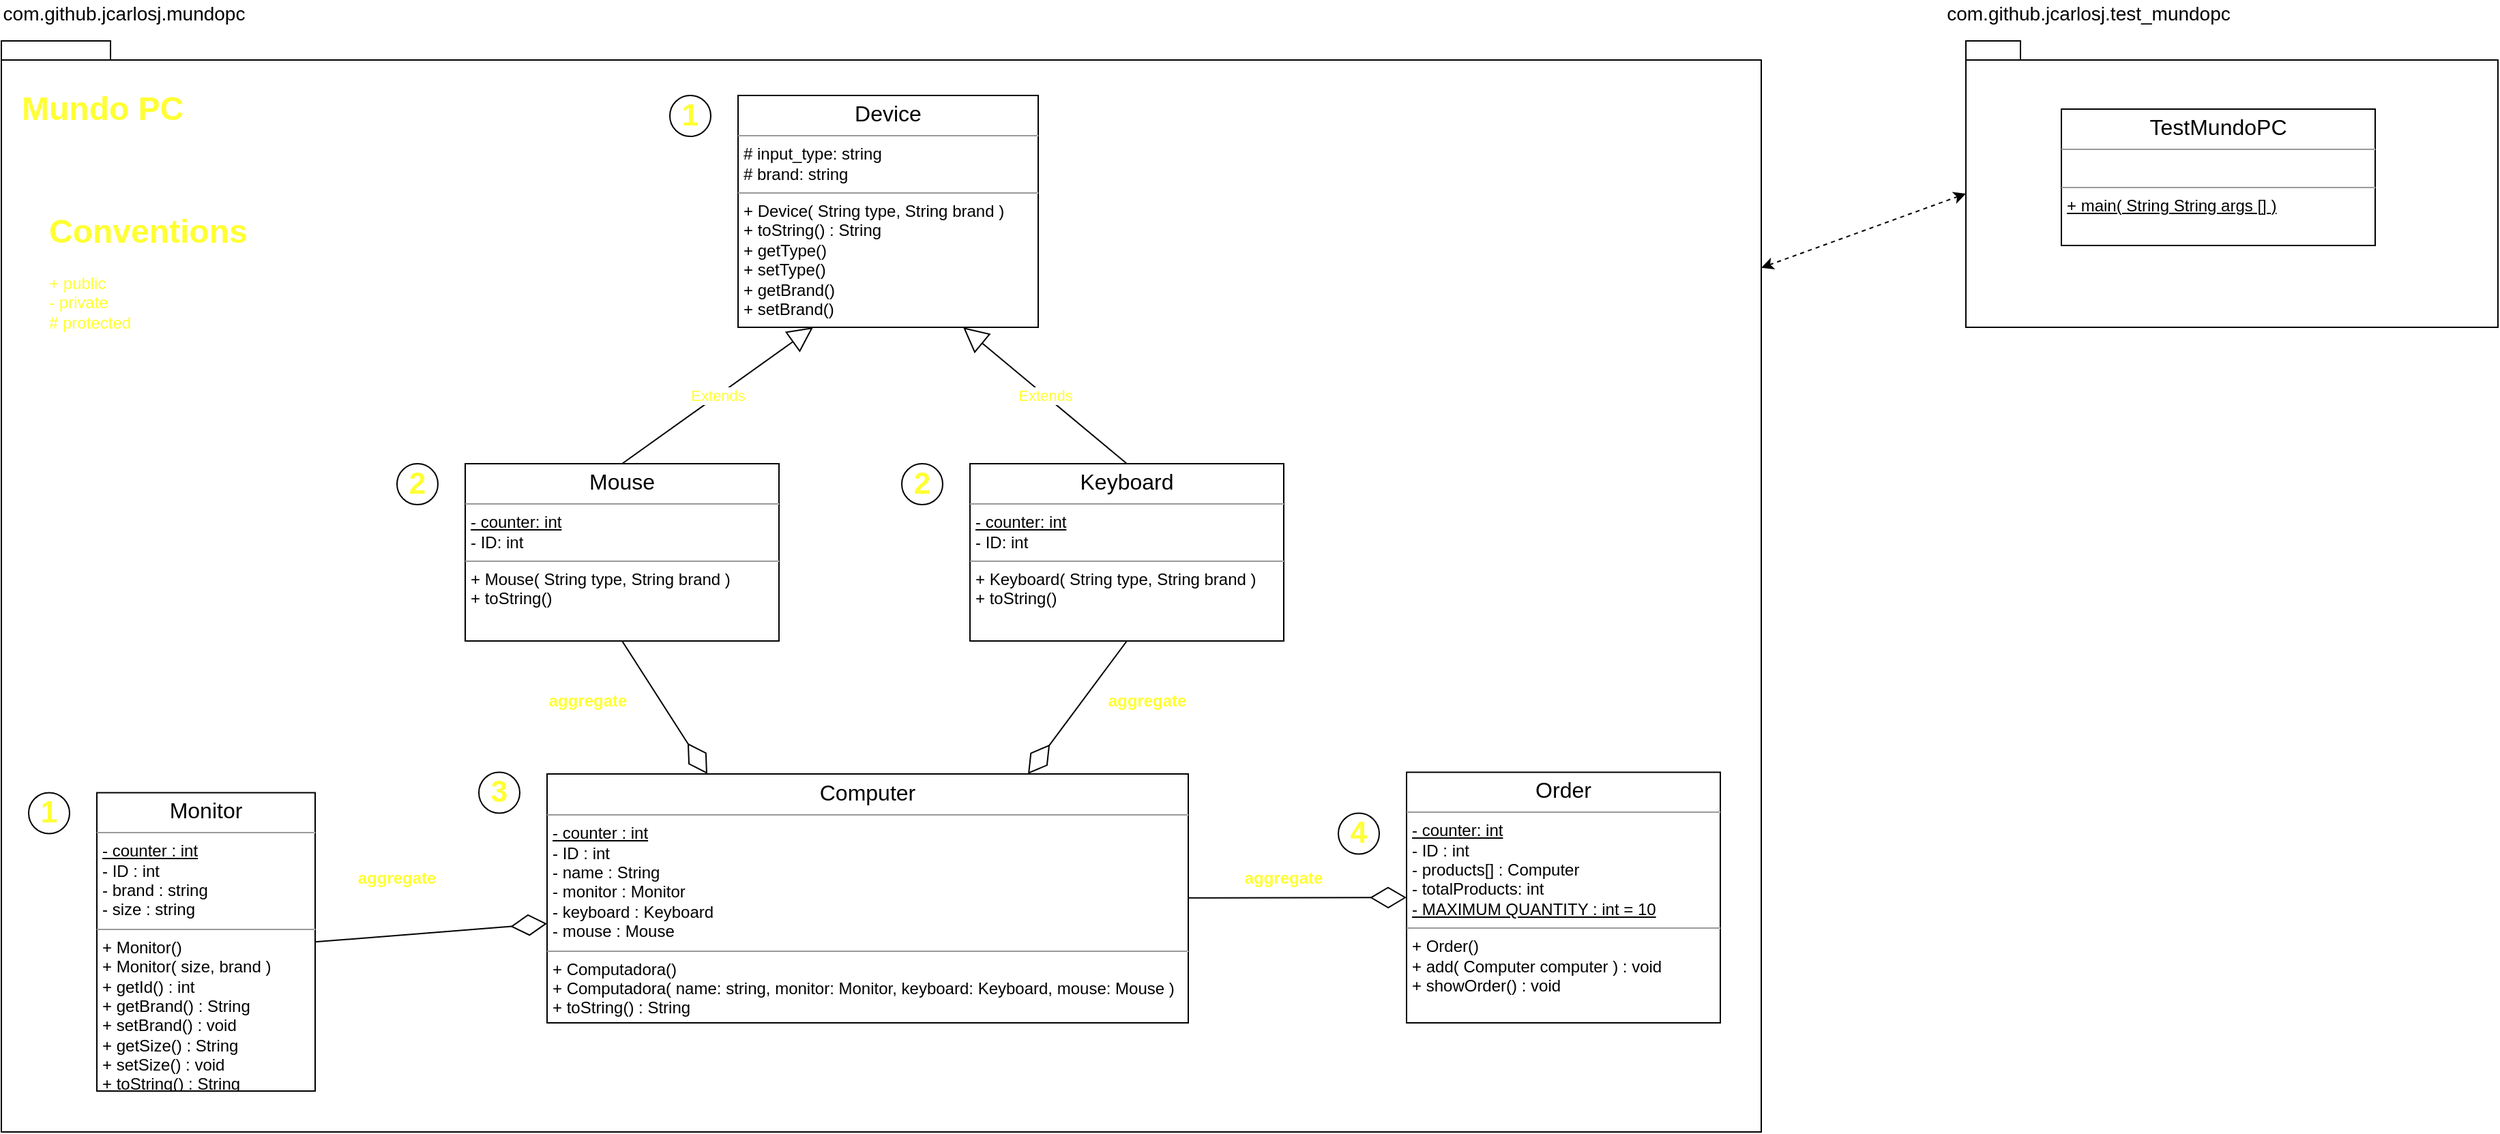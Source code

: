 <mxfile>
    <diagram id="qayZgwgJXsySZK4FvLoU" name="Class Diagram">
        <mxGraphModel dx="1100" dy="779" grid="1" gridSize="10" guides="1" tooltips="1" connect="1" arrows="1" fold="1" page="1" pageScale="1" pageWidth="1100" pageHeight="850" math="0" shadow="0">
            <root>
                <mxCell id="0"/>
                <mxCell id="1" parent="0"/>
                <mxCell id="3" value="" style="shape=folder;fontStyle=1;spacingTop=10;tabWidth=40;tabHeight=14;tabPosition=left;html=1;" parent="1" vertex="1">
                    <mxGeometry x="20" y="60" width="1290" height="800" as="geometry"/>
                </mxCell>
                <mxCell id="2" value="&lt;p style=&quot;margin: 0px ; margin-top: 4px ; text-align: center&quot;&gt;&lt;font style=&quot;font-size: 16px&quot;&gt;Computer&lt;/font&gt;&lt;/p&gt;&lt;hr size=&quot;1&quot;&gt;&lt;p style=&quot;margin: 0px ; margin-left: 4px&quot;&gt;&lt;u&gt;- counter : int&lt;/u&gt;&lt;/p&gt;&lt;p style=&quot;margin: 0px ; margin-left: 4px&quot;&gt;- ID : int&lt;/p&gt;&lt;p style=&quot;margin: 0px ; margin-left: 4px&quot;&gt;- name : String&lt;/p&gt;&lt;p style=&quot;margin: 0px ; margin-left: 4px&quot;&gt;- monitor : Monitor&lt;/p&gt;&lt;p style=&quot;margin: 0px ; margin-left: 4px&quot;&gt;- keyboard : Keyboard&lt;/p&gt;&lt;p style=&quot;margin: 0px ; margin-left: 4px&quot;&gt;- mouse : Mouse&lt;/p&gt;&lt;hr size=&quot;1&quot;&gt;&lt;p style=&quot;margin: 0px ; margin-left: 4px&quot;&gt;+ Computadora()&lt;br&gt;+ Computadora( name: string, monitor: Monitor, keyboard: Keyboard, mouse: Mouse )&lt;/p&gt;&lt;p style=&quot;margin: 0px ; margin-left: 4px&quot;&gt;+ toString() : String&lt;/p&gt;" style="verticalAlign=top;align=left;overflow=fill;fontSize=12;fontFamily=Helvetica;html=1;" parent="1" vertex="1">
                    <mxGeometry x="420" y="597.5" width="470" height="182.5" as="geometry"/>
                </mxCell>
                <mxCell id="7" value="&lt;p style=&quot;margin: 0px ; margin-top: 4px ; text-align: center&quot;&gt;&lt;font style=&quot;font-size: 16px&quot;&gt;Monitor&lt;/font&gt;&lt;/p&gt;&lt;hr size=&quot;1&quot;&gt;&lt;p style=&quot;margin: 0px ; margin-left: 4px&quot;&gt;&lt;u&gt;- counter : int&lt;/u&gt;&lt;/p&gt;&lt;p style=&quot;margin: 0px ; margin-left: 4px&quot;&gt;- ID : int&lt;/p&gt;&lt;p style=&quot;margin: 0px ; margin-left: 4px&quot;&gt;- brand : string&lt;/p&gt;&lt;p style=&quot;margin: 0px ; margin-left: 4px&quot;&gt;- size : string&lt;/p&gt;&lt;hr size=&quot;1&quot;&gt;&lt;p style=&quot;margin: 0px ; margin-left: 4px&quot;&gt;+ Monitor()&lt;br&gt;+ Monitor( size, brand )&lt;/p&gt;&lt;p style=&quot;margin: 0px ; margin-left: 4px&quot;&gt;+ getId() : int&lt;/p&gt;&lt;p style=&quot;margin: 0px ; margin-left: 4px&quot;&gt;&lt;span&gt;+ getBrand() : String&lt;/span&gt;&lt;/p&gt;&lt;p style=&quot;margin: 0px ; margin-left: 4px&quot;&gt;+ setBrand() : void&lt;br&gt;&lt;/p&gt;&lt;p style=&quot;margin: 0px ; margin-left: 4px&quot;&gt;+ getSize() : String&lt;br&gt;+ setSize() : void&lt;br&gt;&lt;/p&gt;&lt;p style=&quot;margin: 0px ; margin-left: 4px&quot;&gt;+ toString() : String&lt;br&gt;&lt;/p&gt;" style="verticalAlign=top;align=left;overflow=fill;fontSize=12;fontFamily=Helvetica;html=1;" parent="1" vertex="1">
                    <mxGeometry x="90" y="611.25" width="160" height="218.75" as="geometry"/>
                </mxCell>
                <mxCell id="8" value="" style="endArrow=diamondThin;endFill=0;endSize=24;html=1;fontColor=#FFFF33;exitX=1;exitY=0.5;exitDx=0;exitDy=0;" parent="1" source="7" target="2" edge="1">
                    <mxGeometry width="160" relative="1" as="geometry">
                        <mxPoint x="375" y="860" as="sourcePoint"/>
                        <mxPoint x="535" y="860" as="targetPoint"/>
                    </mxGeometry>
                </mxCell>
                <mxCell id="9" value="aggregate" style="text;align=center;fontStyle=1;verticalAlign=middle;spacingLeft=3;spacingRight=3;strokeColor=none;rotatable=0;points=[[0,0.5],[1,0.5]];portConstraint=eastwest;fontColor=#FFFF33;" parent="1" vertex="1">
                    <mxGeometry x="270" y="660" width="80" height="26" as="geometry"/>
                </mxCell>
                <mxCell id="11" value="" style="endArrow=diamondThin;endFill=0;endSize=24;html=1;fontColor=#FFFF33;entryX=0;entryY=0.5;entryDx=0;entryDy=0;" parent="1" source="2" target="30" edge="1">
                    <mxGeometry width="160" relative="1" as="geometry">
                        <mxPoint x="375" y="850" as="sourcePoint"/>
                        <mxPoint x="535" y="850" as="targetPoint"/>
                    </mxGeometry>
                </mxCell>
                <mxCell id="12" value="aggregate" style="text;align=center;fontStyle=1;verticalAlign=middle;spacingLeft=3;spacingRight=3;strokeColor=none;rotatable=0;points=[[0,0.5],[1,0.5]];portConstraint=eastwest;fontColor=#FFFF33;" parent="1" vertex="1">
                    <mxGeometry x="920" y="660" width="80" height="26" as="geometry"/>
                </mxCell>
                <mxCell id="13" value="&lt;p style=&quot;margin: 0px ; margin-top: 4px ; text-align: center&quot;&gt;&lt;font style=&quot;font-size: 16px&quot;&gt;Device&lt;/font&gt;&lt;/p&gt;&lt;hr size=&quot;1&quot;&gt;&lt;p style=&quot;margin: 0px ; margin-left: 4px&quot;&gt;# input_type: string&lt;/p&gt;&lt;p style=&quot;margin: 0px ; margin-left: 4px&quot;&gt;# brand: string&lt;/p&gt;&lt;hr size=&quot;1&quot;&gt;&lt;p style=&quot;margin: 0px ; margin-left: 4px&quot;&gt;+ Device( String type, String brand )&lt;br&gt;&lt;/p&gt;&lt;p style=&quot;margin: 0px ; margin-left: 4px&quot;&gt;+ toString() : String&lt;/p&gt;&lt;p style=&quot;margin: 0px ; margin-left: 4px&quot;&gt;+ getType()&lt;/p&gt;&lt;p style=&quot;margin: 0px ; margin-left: 4px&quot;&gt;+ setType()&lt;/p&gt;&lt;p style=&quot;margin: 0px ; margin-left: 4px&quot;&gt;+ getBrand()&lt;/p&gt;&lt;p style=&quot;margin: 0px ; margin-left: 4px&quot;&gt;+ setBrand()&lt;/p&gt;" style="verticalAlign=top;align=left;overflow=fill;fontSize=12;fontFamily=Helvetica;html=1;" parent="1" vertex="1">
                    <mxGeometry x="560" y="100" width="220" height="170" as="geometry"/>
                </mxCell>
                <mxCell id="14" value="&lt;p style=&quot;margin: 0px ; margin-top: 4px ; text-align: center&quot;&gt;&lt;font style=&quot;font-size: 16px&quot;&gt;Mouse&lt;/font&gt;&lt;/p&gt;&lt;hr size=&quot;1&quot;&gt;&lt;p style=&quot;margin: 0px ; margin-left: 4px&quot;&gt;&lt;u&gt;- counter: int&lt;/u&gt;&lt;/p&gt;&lt;p style=&quot;margin: 0px ; margin-left: 4px&quot;&gt;&lt;span&gt;- ID: int&lt;/span&gt;&lt;/p&gt;&lt;hr size=&quot;1&quot;&gt;&lt;p style=&quot;margin: 0px ; margin-left: 4px&quot;&gt;+ Mouse( String type, String brand )&lt;br&gt;+ toString()&lt;/p&gt;" style="verticalAlign=top;align=left;overflow=fill;fontSize=12;fontFamily=Helvetica;html=1;" parent="1" vertex="1">
                    <mxGeometry x="360" y="370" width="230" height="130" as="geometry"/>
                </mxCell>
                <mxCell id="15" value="&lt;p style=&quot;margin: 0px ; margin-top: 4px ; text-align: center&quot;&gt;&lt;font style=&quot;font-size: 16px&quot;&gt;Keyboard&lt;/font&gt;&lt;/p&gt;&lt;hr size=&quot;1&quot;&gt;&lt;p style=&quot;margin: 0px 0px 0px 4px&quot;&gt;&lt;u&gt;- counter: int&lt;/u&gt;&lt;/p&gt;&lt;p style=&quot;margin: 0px 0px 0px 4px&quot;&gt;&lt;span&gt;- ID: int&lt;/span&gt;&lt;/p&gt;&lt;hr size=&quot;1&quot;&gt;&lt;p style=&quot;margin: 0px ; margin-left: 4px&quot;&gt;+ Keyboard( String type, String brand )&lt;br&gt;+ toString()&lt;/p&gt;&lt;p style=&quot;margin: 0px ; margin-left: 4px&quot;&gt;&lt;/p&gt;" style="verticalAlign=top;align=left;overflow=fill;fontSize=12;fontFamily=Helvetica;html=1;" parent="1" vertex="1">
                    <mxGeometry x="730" y="370" width="230" height="130" as="geometry"/>
                </mxCell>
                <mxCell id="16" value="Extends" style="endArrow=block;endSize=16;endFill=0;html=1;fontColor=#FFFF33;exitX=0.5;exitY=0;exitDx=0;exitDy=0;entryX=0.25;entryY=1;entryDx=0;entryDy=0;" parent="1" source="14" target="13" edge="1">
                    <mxGeometry width="160" relative="1" as="geometry">
                        <mxPoint x="535" y="480" as="sourcePoint"/>
                        <mxPoint x="695" y="480" as="targetPoint"/>
                    </mxGeometry>
                </mxCell>
                <mxCell id="17" value="Extends" style="endArrow=block;endSize=16;endFill=0;html=1;fontColor=#FFFF33;entryX=0.75;entryY=1;entryDx=0;entryDy=0;exitX=0.5;exitY=0;exitDx=0;exitDy=0;" parent="1" source="15" target="13" edge="1">
                    <mxGeometry width="160" relative="1" as="geometry">
                        <mxPoint x="445" y="510" as="sourcePoint"/>
                        <mxPoint x="605" y="510" as="targetPoint"/>
                    </mxGeometry>
                </mxCell>
                <mxCell id="18" value="" style="endArrow=diamondThin;endFill=0;endSize=24;html=1;fontColor=#FFFF33;exitX=0.5;exitY=1;exitDx=0;exitDy=0;entryX=0.25;entryY=0;entryDx=0;entryDy=0;" parent="1" source="14" target="2" edge="1">
                    <mxGeometry width="160" relative="1" as="geometry">
                        <mxPoint x="390" y="590" as="sourcePoint"/>
                        <mxPoint x="550" y="590" as="targetPoint"/>
                    </mxGeometry>
                </mxCell>
                <mxCell id="19" value="" style="endArrow=diamondThin;endFill=0;endSize=24;html=1;fontColor=#FFFF33;exitX=0.5;exitY=1;exitDx=0;exitDy=0;entryX=0.75;entryY=0;entryDx=0;entryDy=0;" parent="1" source="15" target="2" edge="1">
                    <mxGeometry width="160" relative="1" as="geometry">
                        <mxPoint x="390" y="590" as="sourcePoint"/>
                        <mxPoint x="550" y="590" as="targetPoint"/>
                    </mxGeometry>
                </mxCell>
                <mxCell id="20" value="aggregate" style="text;align=center;fontStyle=1;verticalAlign=middle;spacingLeft=3;spacingRight=3;strokeColor=none;rotatable=0;points=[[0,0.5],[1,0.5]];portConstraint=eastwest;fontColor=#FFFF33;" parent="1" vertex="1">
                    <mxGeometry x="820" y="530" width="80" height="26" as="geometry"/>
                </mxCell>
                <mxCell id="21" value="aggregate" style="text;align=center;fontStyle=1;verticalAlign=middle;spacingLeft=3;spacingRight=3;strokeColor=none;rotatable=0;points=[[0,0.5],[1,0.5]];portConstraint=eastwest;fontColor=#FFFF33;" parent="1" vertex="1">
                    <mxGeometry x="410" y="530" width="80" height="26" as="geometry"/>
                </mxCell>
                <mxCell id="23" value="&lt;h1&gt;Conventions&lt;/h1&gt;&lt;p&gt;+ public&amp;nbsp; &amp;nbsp; &amp;nbsp; &amp;nbsp;&lt;br&gt;- private&amp;nbsp; &amp;nbsp; &amp;nbsp; &amp;nbsp;&lt;br&gt;# protected&amp;nbsp;&amp;nbsp;&lt;/p&gt;" style="text;html=1;strokeColor=none;fillColor=none;spacing=5;spacingTop=-20;whiteSpace=wrap;overflow=hidden;rounded=0;fontColor=#FFFF33;align=left;" parent="1" vertex="1">
                    <mxGeometry x="50" y="180" width="190" height="120" as="geometry"/>
                </mxCell>
                <mxCell id="24" value="&lt;b&gt;&lt;font style=&quot;font-size: 22px&quot;&gt;1&lt;/font&gt;&lt;/b&gt;" style="ellipse;whiteSpace=wrap;html=1;aspect=fixed;fontColor=#FFFF33;align=center;labelBackgroundColor=none;" parent="1" vertex="1">
                    <mxGeometry x="510" y="100" width="30" height="30" as="geometry"/>
                </mxCell>
                <mxCell id="25" value="&lt;b&gt;&lt;font style=&quot;font-size: 22px&quot;&gt;1&lt;/font&gt;&lt;/b&gt;" style="ellipse;whiteSpace=wrap;html=1;aspect=fixed;fontColor=#FFFF33;align=center;labelBackgroundColor=none;" parent="1" vertex="1">
                    <mxGeometry x="40" y="611.25" width="30" height="30" as="geometry"/>
                </mxCell>
                <mxCell id="26" value="&lt;b&gt;&lt;font style=&quot;font-size: 22px&quot;&gt;2&lt;/font&gt;&lt;/b&gt;" style="ellipse;whiteSpace=wrap;html=1;aspect=fixed;fontColor=#FFFF33;align=center;labelBackgroundColor=none;" parent="1" vertex="1">
                    <mxGeometry x="310" y="370" width="30" height="30" as="geometry"/>
                </mxCell>
                <mxCell id="27" value="&lt;b&gt;&lt;font style=&quot;font-size: 22px&quot;&gt;2&lt;/font&gt;&lt;/b&gt;" style="ellipse;whiteSpace=wrap;html=1;aspect=fixed;fontColor=#FFFF33;align=center;labelBackgroundColor=none;" parent="1" vertex="1">
                    <mxGeometry x="680" y="370" width="30" height="30" as="geometry"/>
                </mxCell>
                <mxCell id="28" value="&lt;b&gt;&lt;font style=&quot;font-size: 22px&quot;&gt;3&lt;/font&gt;&lt;/b&gt;" style="ellipse;whiteSpace=wrap;html=1;aspect=fixed;fontColor=#FFFF33;align=center;labelBackgroundColor=none;" parent="1" vertex="1">
                    <mxGeometry x="370" y="596.25" width="30" height="30" as="geometry"/>
                </mxCell>
                <mxCell id="29" value="&lt;b&gt;&lt;font style=&quot;font-size: 22px&quot;&gt;4&lt;/font&gt;&lt;/b&gt;" style="ellipse;whiteSpace=wrap;html=1;aspect=fixed;fontColor=#FFFF33;align=center;labelBackgroundColor=none;" parent="1" vertex="1">
                    <mxGeometry x="1000" y="626.25" width="30" height="30" as="geometry"/>
                </mxCell>
                <mxCell id="30" value="&lt;p style=&quot;margin: 0px ; margin-top: 4px ; text-align: center&quot;&gt;&lt;font style=&quot;font-size: 16px&quot;&gt;Order&lt;/font&gt;&lt;/p&gt;&lt;hr size=&quot;1&quot;&gt;&lt;p style=&quot;margin: 0px ; margin-left: 4px&quot;&gt;&lt;u&gt;- counter: int&lt;/u&gt;&lt;/p&gt;&lt;p style=&quot;margin: 0px ; margin-left: 4px&quot;&gt;- ID : int&lt;br&gt;&lt;/p&gt;&lt;p style=&quot;margin: 0px ; margin-left: 4px&quot;&gt;- products[] : Computer&lt;/p&gt;&lt;p style=&quot;margin: 0px 0px 0px 4px&quot;&gt;- totalProducts: int&lt;/p&gt;&lt;p style=&quot;margin: 0px 0px 0px 4px&quot;&gt;&lt;u&gt;- MAXIMUM QUANTITY : int = 10&lt;/u&gt;&lt;/p&gt;&lt;hr size=&quot;1&quot;&gt;&lt;p style=&quot;margin: 0px ; margin-left: 4px&quot;&gt;+ Order()&lt;/p&gt;&lt;p style=&quot;margin: 0px ; margin-left: 4px&quot;&gt;+ add( Computer computer ) : void&lt;br&gt;&lt;/p&gt;&lt;p style=&quot;margin: 0px ; margin-left: 4px&quot;&gt;+ showOrder() : void&lt;/p&gt;&lt;p style=&quot;margin: 0px ; margin-left: 4px&quot;&gt;&lt;/p&gt;" style="verticalAlign=top;align=left;overflow=fill;fontSize=12;fontFamily=Helvetica;html=1;" parent="1" vertex="1">
                    <mxGeometry x="1050" y="596.25" width="230" height="183.75" as="geometry"/>
                </mxCell>
                <mxCell id="37" value="&lt;h1&gt;Mundo PC&lt;/h1&gt;" style="text;html=1;strokeColor=none;fillColor=none;spacing=5;spacingTop=-20;whiteSpace=wrap;overflow=hidden;rounded=0;fontColor=#FFFF33;align=left;" parent="1" vertex="1">
                    <mxGeometry x="30" y="90" width="190" height="40" as="geometry"/>
                </mxCell>
                <mxCell id="38" value="&lt;font style=&quot;font-size: 14px&quot;&gt;com.github.jcarlosj.mundopc&lt;/font&gt;" style="text;html=1;strokeColor=none;fillColor=none;align=center;verticalAlign=middle;whiteSpace=wrap;rounded=0;" vertex="1" parent="1">
                    <mxGeometry x="90" y="30" width="40" height="20" as="geometry"/>
                </mxCell>
                <mxCell id="40" value="" style="shape=folder;fontStyle=1;spacingTop=10;tabWidth=40;tabHeight=14;tabPosition=left;html=1;" vertex="1" parent="1">
                    <mxGeometry x="1460" y="60" width="390" height="210" as="geometry"/>
                </mxCell>
                <mxCell id="41" value="&lt;font style=&quot;font-size: 14px&quot;&gt;com.github.jcarlosj.test_mundopc&lt;/font&gt;" style="text;html=1;strokeColor=none;fillColor=none;align=center;verticalAlign=middle;whiteSpace=wrap;rounded=0;" vertex="1" parent="1">
                    <mxGeometry x="1530" y="30" width="40" height="20" as="geometry"/>
                </mxCell>
                <mxCell id="42" value="&lt;p style=&quot;margin: 0px ; margin-top: 4px ; text-align: center&quot;&gt;&lt;font style=&quot;font-size: 16px&quot;&gt;TestMundoPC&lt;/font&gt;&lt;/p&gt;&lt;hr size=&quot;1&quot;&gt;&lt;p style=&quot;margin: 0px 0px 0px 4px&quot;&gt;&lt;br&gt;&lt;/p&gt;&lt;hr size=&quot;1&quot;&gt;&lt;p style=&quot;margin: 0px ; margin-left: 4px&quot;&gt;&lt;u&gt;+ main( String String args [] )&lt;/u&gt;&lt;br&gt;&lt;br&gt;&lt;/p&gt;&lt;p style=&quot;margin: 0px ; margin-left: 4px&quot;&gt;&lt;/p&gt;" style="verticalAlign=top;align=left;overflow=fill;fontSize=12;fontFamily=Helvetica;html=1;" vertex="1" parent="1">
                    <mxGeometry x="1530" y="110" width="230" height="100" as="geometry"/>
                </mxCell>
                <mxCell id="43" value="" style="endArrow=classic;dashed=1;html=1;entryX=0;entryY=0;entryDx=0;entryDy=112;entryPerimeter=0;strokeWidth=1;startArrow=classic;startFill=1;endFill=1;" edge="1" parent="1" source="3" target="40">
                    <mxGeometry width="50" height="50" relative="1" as="geometry">
                        <mxPoint x="1360" y="425.5" as="sourcePoint"/>
                        <mxPoint x="1460" y="378" as="targetPoint"/>
                    </mxGeometry>
                </mxCell>
            </root>
        </mxGraphModel>
    </diagram>
</mxfile>